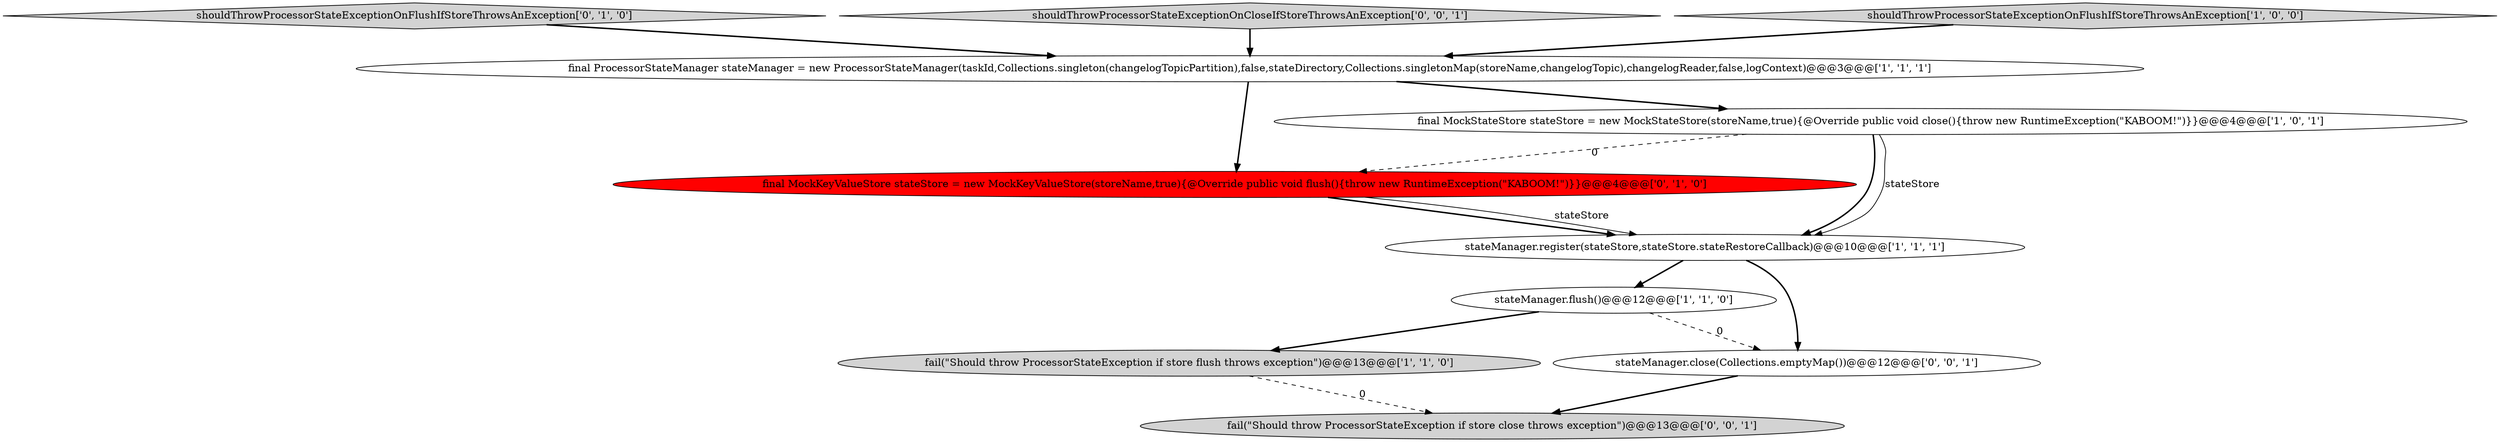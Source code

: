 digraph {
2 [style = filled, label = "stateManager.flush()@@@12@@@['1', '1', '0']", fillcolor = white, shape = ellipse image = "AAA0AAABBB1BBB"];
7 [style = filled, label = "shouldThrowProcessorStateExceptionOnFlushIfStoreThrowsAnException['0', '1', '0']", fillcolor = lightgray, shape = diamond image = "AAA0AAABBB2BBB"];
8 [style = filled, label = "shouldThrowProcessorStateExceptionOnCloseIfStoreThrowsAnException['0', '0', '1']", fillcolor = lightgray, shape = diamond image = "AAA0AAABBB3BBB"];
9 [style = filled, label = "stateManager.close(Collections.emptyMap())@@@12@@@['0', '0', '1']", fillcolor = white, shape = ellipse image = "AAA0AAABBB3BBB"];
4 [style = filled, label = "fail(\"Should throw ProcessorStateException if store flush throws exception\")@@@13@@@['1', '1', '0']", fillcolor = lightgray, shape = ellipse image = "AAA0AAABBB1BBB"];
1 [style = filled, label = "stateManager.register(stateStore,stateStore.stateRestoreCallback)@@@10@@@['1', '1', '1']", fillcolor = white, shape = ellipse image = "AAA0AAABBB1BBB"];
3 [style = filled, label = "final MockStateStore stateStore = new MockStateStore(storeName,true){@Override public void close(){throw new RuntimeException(\"KABOOM!\")}}@@@4@@@['1', '0', '1']", fillcolor = white, shape = ellipse image = "AAA0AAABBB1BBB"];
0 [style = filled, label = "final ProcessorStateManager stateManager = new ProcessorStateManager(taskId,Collections.singleton(changelogTopicPartition),false,stateDirectory,Collections.singletonMap(storeName,changelogTopic),changelogReader,false,logContext)@@@3@@@['1', '1', '1']", fillcolor = white, shape = ellipse image = "AAA0AAABBB1BBB"];
10 [style = filled, label = "fail(\"Should throw ProcessorStateException if store close throws exception\")@@@13@@@['0', '0', '1']", fillcolor = lightgray, shape = ellipse image = "AAA0AAABBB3BBB"];
5 [style = filled, label = "shouldThrowProcessorStateExceptionOnFlushIfStoreThrowsAnException['1', '0', '0']", fillcolor = lightgray, shape = diamond image = "AAA0AAABBB1BBB"];
6 [style = filled, label = "final MockKeyValueStore stateStore = new MockKeyValueStore(storeName,true){@Override public void flush(){throw new RuntimeException(\"KABOOM!\")}}@@@4@@@['0', '1', '0']", fillcolor = red, shape = ellipse image = "AAA1AAABBB2BBB"];
8->0 [style = bold, label=""];
0->3 [style = bold, label=""];
6->1 [style = bold, label=""];
1->2 [style = bold, label=""];
7->0 [style = bold, label=""];
3->6 [style = dashed, label="0"];
9->10 [style = bold, label=""];
4->10 [style = dashed, label="0"];
5->0 [style = bold, label=""];
3->1 [style = bold, label=""];
3->1 [style = solid, label="stateStore"];
2->4 [style = bold, label=""];
0->6 [style = bold, label=""];
6->1 [style = solid, label="stateStore"];
2->9 [style = dashed, label="0"];
1->9 [style = bold, label=""];
}
